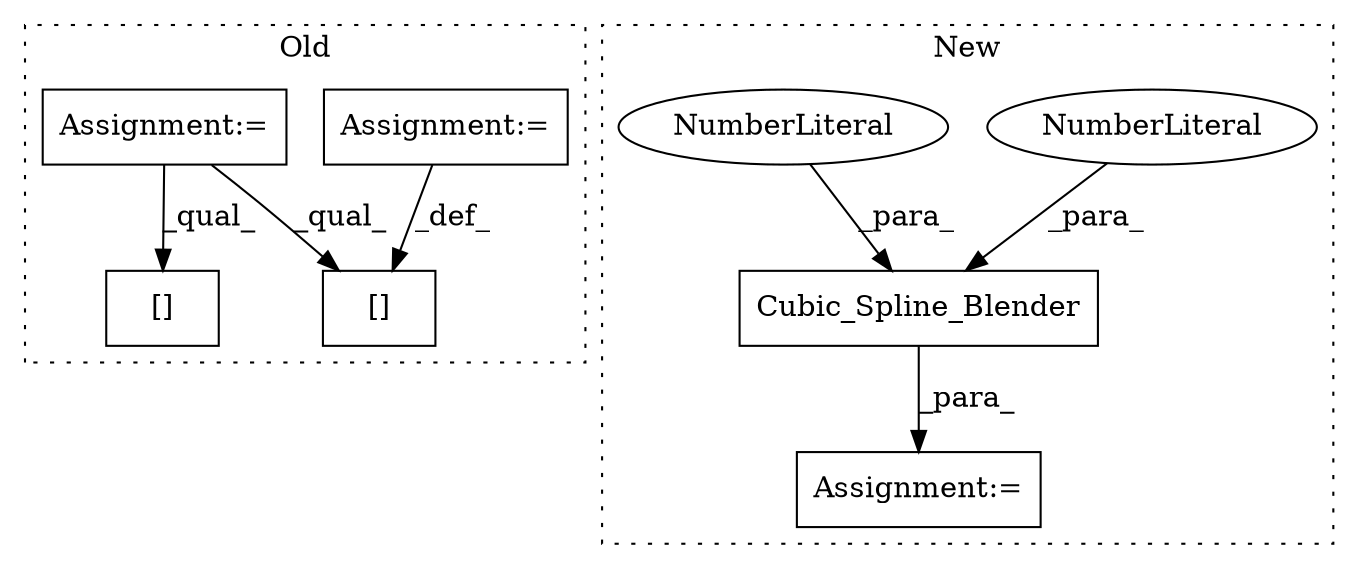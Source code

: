 digraph G {
subgraph cluster0 {
1 [label="[]" a="2" s="1646,1652" l="4,1" shape="box"];
3 [label="Assignment:=" a="7" s="1653" l="1" shape="box"];
7 [label="Assignment:=" a="7" s="1320" l="1" shape="box"];
8 [label="[]" a="2" s="1529,1535" l="4,1" shape="box"];
label = "Old";
style="dotted";
}
subgraph cluster1 {
2 [label="Cubic_Spline_Blender" a="32" s="2115,2142" l="21,1" shape="box"];
4 [label="Assignment:=" a="7" s="2114" l="1" shape="box"];
5 [label="NumberLiteral" a="34" s="2136" l="1" shape="ellipse"];
6 [label="NumberLiteral" a="34" s="2138" l="4" shape="ellipse"];
label = "New";
style="dotted";
}
2 -> 4 [label="_para_"];
3 -> 1 [label="_def_"];
5 -> 2 [label="_para_"];
6 -> 2 [label="_para_"];
7 -> 8 [label="_qual_"];
7 -> 1 [label="_qual_"];
}